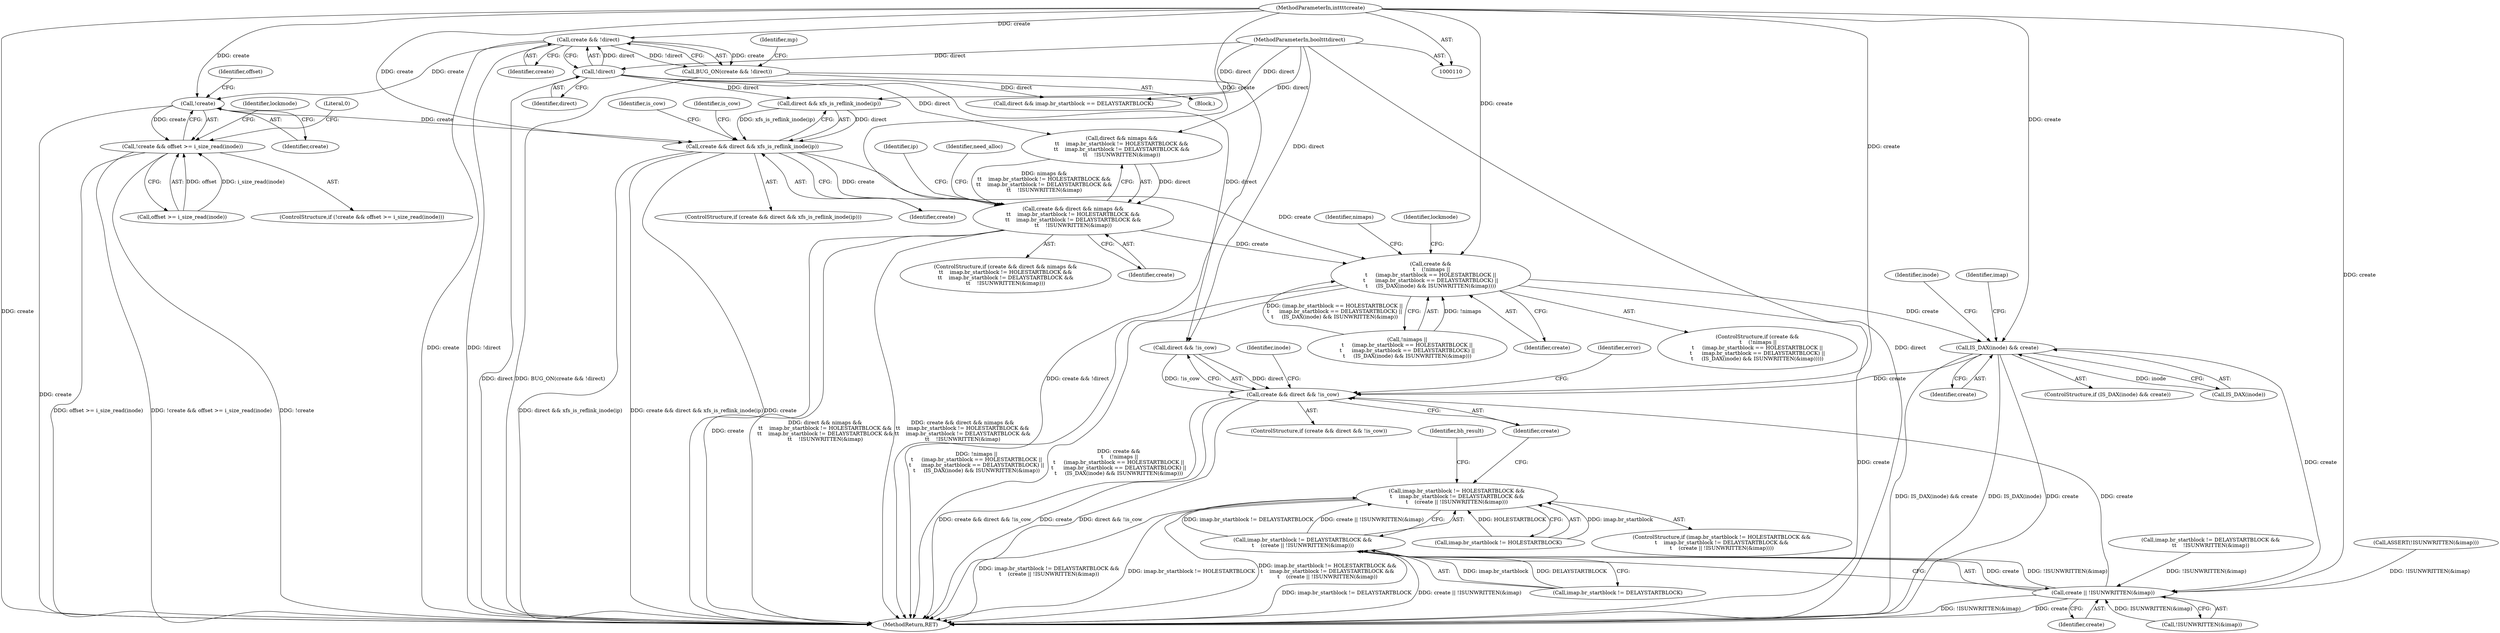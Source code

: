 digraph "0_linux_04197b341f23b908193308b8d63d17ff23232598@API" {
"1000156" [label="(Call,create && !direct)"];
"1000114" [label="(MethodParameterIn,int\t\t\tcreate)"];
"1000158" [label="(Call,!direct)"];
"1000115" [label="(MethodParameterIn,bool\t\t\tdirect)"];
"1000155" [label="(Call,BUG_ON(create && !direct))"];
"1000192" [label="(Call,!create)"];
"1000191" [label="(Call,!create && offset >= i_size_read(inode))"];
"1000246" [label="(Call,create && direct && xfs_is_reflink_inode(ip))"];
"1000279" [label="(Call,create && direct && nimaps &&\n\t\t    imap.br_startblock != HOLESTARTBLOCK &&\n\t\t    imap.br_startblock != DELAYSTARTBLOCK &&\n\t\t    !ISUNWRITTEN(&imap))"];
"1000313" [label="(Call,create &&\n \t    (!nimaps ||\n\t     (imap.br_startblock == HOLESTARTBLOCK ||\n\t      imap.br_startblock == DELAYSTARTBLOCK) ||\n\t     (IS_DAX(inode) && ISUNWRITTEN(&imap))))"];
"1000397" [label="(Call,IS_DAX(inode) && create)"];
"1000429" [label="(Call,create || !ISUNWRITTEN(&imap))"];
"1000423" [label="(Call,imap.br_startblock != DELAYSTARTBLOCK &&\n\t    (create || !ISUNWRITTEN(&imap)))"];
"1000417" [label="(Call,imap.br_startblock != HOLESTARTBLOCK &&\n\t    imap.br_startblock != DELAYSTARTBLOCK &&\n\t    (create || !ISUNWRITTEN(&imap)))"];
"1000437" [label="(Call,create && direct && !is_cow)"];
"1000402" [label="(Call,ASSERT(!ISUNWRITTEN(&imap)))"];
"1000201" [label="(Identifier,lockmode)"];
"1000114" [label="(MethodParameterIn,int\t\t\tcreate)"];
"1000279" [label="(Call,create && direct && nimaps &&\n\t\t    imap.br_startblock != HOLESTARTBLOCK &&\n\t\t    imap.br_startblock != DELAYSTARTBLOCK &&\n\t\t    !ISUNWRITTEN(&imap))"];
"1000439" [label="(Call,direct && !is_cow)"];
"1000281" [label="(Call,direct && nimaps &&\n\t\t    imap.br_startblock != HOLESTARTBLOCK &&\n\t\t    imap.br_startblock != DELAYSTARTBLOCK &&\n\t\t    !ISUNWRITTEN(&imap))"];
"1000191" [label="(Call,!create && offset >= i_size_read(inode))"];
"1000409" [label="(Identifier,inode)"];
"1000159" [label="(Identifier,direct)"];
"1000406" [label="(Identifier,imap)"];
"1000438" [label="(Identifier,create)"];
"1000456" [label="(Identifier,inode)"];
"1000423" [label="(Call,imap.br_startblock != DELAYSTARTBLOCK &&\n\t    (create || !ISUNWRITTEN(&imap)))"];
"1000437" [label="(Call,create && direct && !is_cow)"];
"1000190" [label="(ControlStructure,if (!create && offset >= i_size_read(inode)))"];
"1000424" [label="(Call,imap.br_startblock != DELAYSTARTBLOCK)"];
"1000396" [label="(ControlStructure,if (IS_DAX(inode) && create))"];
"1000308" [label="(Identifier,need_alloc)"];
"1000372" [label="(Identifier,nimaps)"];
"1000431" [label="(Call,!ISUNWRITTEN(&imap))"];
"1000315" [label="(Call,!nimaps ||\n\t     (imap.br_startblock == HOLESTARTBLOCK ||\n\t      imap.br_startblock == DELAYSTARTBLOCK) ||\n\t     (IS_DAX(inode) && ISUNWRITTEN(&imap)))"];
"1000199" [label="(Literal,0)"];
"1000416" [label="(ControlStructure,if (imap.br_startblock != HOLESTARTBLOCK &&\n\t    imap.br_startblock != DELAYSTARTBLOCK &&\n\t    (create || !ISUNWRITTEN(&imap))))"];
"1000291" [label="(Call,imap.br_startblock != DELAYSTARTBLOCK &&\n\t\t    !ISUNWRITTEN(&imap))"];
"1000158" [label="(Call,!direct)"];
"1000156" [label="(Call,create && !direct)"];
"1000280" [label="(Identifier,create)"];
"1000487" [label="(Identifier,bh_result)"];
"1000248" [label="(Call,direct && xfs_is_reflink_inode(ip))"];
"1000418" [label="(Call,imap.br_startblock != HOLESTARTBLOCK)"];
"1000162" [label="(Identifier,mp)"];
"1000436" [label="(ControlStructure,if (create && direct && !is_cow))"];
"1000397" [label="(Call,IS_DAX(inode) && create)"];
"1000494" [label="(Call,direct && imap.br_startblock == DELAYSTARTBLOCK)"];
"1000117" [label="(Block,)"];
"1000253" [label="(Identifier,is_cow)"];
"1000398" [label="(Call,IS_DAX(inode))"];
"1000417" [label="(Call,imap.br_startblock != HOLESTARTBLOCK &&\n\t    imap.br_startblock != DELAYSTARTBLOCK &&\n\t    (create || !ISUNWRITTEN(&imap)))"];
"1000339" [label="(Identifier,lockmode)"];
"1000400" [label="(Identifier,create)"];
"1000193" [label="(Identifier,create)"];
"1000509" [label="(MethodReturn,RET)"];
"1000278" [label="(ControlStructure,if (create && direct && nimaps &&\n\t\t    imap.br_startblock != HOLESTARTBLOCK &&\n\t\t    imap.br_startblock != DELAYSTARTBLOCK &&\n\t\t    !ISUNWRITTEN(&imap)))"];
"1000245" [label="(ControlStructure,if (create && direct && xfs_is_reflink_inode(ip)))"];
"1000246" [label="(Call,create && direct && xfs_is_reflink_inode(ip))"];
"1000247" [label="(Identifier,create)"];
"1000192" [label="(Call,!create)"];
"1000314" [label="(Identifier,create)"];
"1000312" [label="(ControlStructure,if (create &&\n \t    (!nimaps ||\n\t     (imap.br_startblock == HOLESTARTBLOCK ||\n\t      imap.br_startblock == DELAYSTARTBLOCK) ||\n\t     (IS_DAX(inode) && ISUNWRITTEN(&imap)))))"];
"1000115" [label="(MethodParameterIn,bool\t\t\tdirect)"];
"1000157" [label="(Identifier,create)"];
"1000445" [label="(Identifier,error)"];
"1000313" [label="(Call,create &&\n \t    (!nimaps ||\n\t     (imap.br_startblock == HOLESTARTBLOCK ||\n\t      imap.br_startblock == DELAYSTARTBLOCK) ||\n\t     (IS_DAX(inode) && ISUNWRITTEN(&imap))))"];
"1000263" [label="(Identifier,is_cow)"];
"1000195" [label="(Identifier,offset)"];
"1000302" [label="(Identifier,ip)"];
"1000430" [label="(Identifier,create)"];
"1000194" [label="(Call,offset >= i_size_read(inode))"];
"1000429" [label="(Call,create || !ISUNWRITTEN(&imap))"];
"1000155" [label="(Call,BUG_ON(create && !direct))"];
"1000156" -> "1000155"  [label="AST: "];
"1000156" -> "1000157"  [label="CFG: "];
"1000156" -> "1000158"  [label="CFG: "];
"1000157" -> "1000156"  [label="AST: "];
"1000158" -> "1000156"  [label="AST: "];
"1000155" -> "1000156"  [label="CFG: "];
"1000156" -> "1000509"  [label="DDG: create"];
"1000156" -> "1000509"  [label="DDG: !direct"];
"1000156" -> "1000155"  [label="DDG: create"];
"1000156" -> "1000155"  [label="DDG: !direct"];
"1000114" -> "1000156"  [label="DDG: create"];
"1000158" -> "1000156"  [label="DDG: direct"];
"1000156" -> "1000192"  [label="DDG: create"];
"1000114" -> "1000110"  [label="AST: "];
"1000114" -> "1000509"  [label="DDG: create"];
"1000114" -> "1000192"  [label="DDG: create"];
"1000114" -> "1000246"  [label="DDG: create"];
"1000114" -> "1000279"  [label="DDG: create"];
"1000114" -> "1000313"  [label="DDG: create"];
"1000114" -> "1000397"  [label="DDG: create"];
"1000114" -> "1000429"  [label="DDG: create"];
"1000114" -> "1000437"  [label="DDG: create"];
"1000158" -> "1000159"  [label="CFG: "];
"1000159" -> "1000158"  [label="AST: "];
"1000158" -> "1000509"  [label="DDG: direct"];
"1000115" -> "1000158"  [label="DDG: direct"];
"1000158" -> "1000248"  [label="DDG: direct"];
"1000158" -> "1000281"  [label="DDG: direct"];
"1000158" -> "1000439"  [label="DDG: direct"];
"1000158" -> "1000494"  [label="DDG: direct"];
"1000115" -> "1000110"  [label="AST: "];
"1000115" -> "1000509"  [label="DDG: direct"];
"1000115" -> "1000248"  [label="DDG: direct"];
"1000115" -> "1000281"  [label="DDG: direct"];
"1000115" -> "1000439"  [label="DDG: direct"];
"1000115" -> "1000494"  [label="DDG: direct"];
"1000155" -> "1000117"  [label="AST: "];
"1000162" -> "1000155"  [label="CFG: "];
"1000155" -> "1000509"  [label="DDG: BUG_ON(create && !direct)"];
"1000155" -> "1000509"  [label="DDG: create && !direct"];
"1000192" -> "1000191"  [label="AST: "];
"1000192" -> "1000193"  [label="CFG: "];
"1000193" -> "1000192"  [label="AST: "];
"1000195" -> "1000192"  [label="CFG: "];
"1000191" -> "1000192"  [label="CFG: "];
"1000192" -> "1000509"  [label="DDG: create"];
"1000192" -> "1000191"  [label="DDG: create"];
"1000192" -> "1000246"  [label="DDG: create"];
"1000191" -> "1000190"  [label="AST: "];
"1000191" -> "1000194"  [label="CFG: "];
"1000194" -> "1000191"  [label="AST: "];
"1000199" -> "1000191"  [label="CFG: "];
"1000201" -> "1000191"  [label="CFG: "];
"1000191" -> "1000509"  [label="DDG: offset >= i_size_read(inode)"];
"1000191" -> "1000509"  [label="DDG: !create && offset >= i_size_read(inode)"];
"1000191" -> "1000509"  [label="DDG: !create"];
"1000194" -> "1000191"  [label="DDG: offset"];
"1000194" -> "1000191"  [label="DDG: i_size_read(inode)"];
"1000246" -> "1000245"  [label="AST: "];
"1000246" -> "1000247"  [label="CFG: "];
"1000246" -> "1000248"  [label="CFG: "];
"1000247" -> "1000246"  [label="AST: "];
"1000248" -> "1000246"  [label="AST: "];
"1000253" -> "1000246"  [label="CFG: "];
"1000263" -> "1000246"  [label="CFG: "];
"1000246" -> "1000509"  [label="DDG: direct && xfs_is_reflink_inode(ip)"];
"1000246" -> "1000509"  [label="DDG: create && direct && xfs_is_reflink_inode(ip)"];
"1000246" -> "1000509"  [label="DDG: create"];
"1000248" -> "1000246"  [label="DDG: direct"];
"1000248" -> "1000246"  [label="DDG: xfs_is_reflink_inode(ip)"];
"1000246" -> "1000279"  [label="DDG: create"];
"1000246" -> "1000313"  [label="DDG: create"];
"1000279" -> "1000278"  [label="AST: "];
"1000279" -> "1000280"  [label="CFG: "];
"1000279" -> "1000281"  [label="CFG: "];
"1000280" -> "1000279"  [label="AST: "];
"1000281" -> "1000279"  [label="AST: "];
"1000302" -> "1000279"  [label="CFG: "];
"1000308" -> "1000279"  [label="CFG: "];
"1000279" -> "1000509"  [label="DDG: create"];
"1000279" -> "1000509"  [label="DDG: direct && nimaps &&\n\t\t    imap.br_startblock != HOLESTARTBLOCK &&\n\t\t    imap.br_startblock != DELAYSTARTBLOCK &&\n\t\t    !ISUNWRITTEN(&imap)"];
"1000279" -> "1000509"  [label="DDG: create && direct && nimaps &&\n\t\t    imap.br_startblock != HOLESTARTBLOCK &&\n\t\t    imap.br_startblock != DELAYSTARTBLOCK &&\n\t\t    !ISUNWRITTEN(&imap)"];
"1000281" -> "1000279"  [label="DDG: direct"];
"1000281" -> "1000279"  [label="DDG: nimaps &&\n\t\t    imap.br_startblock != HOLESTARTBLOCK &&\n\t\t    imap.br_startblock != DELAYSTARTBLOCK &&\n\t\t    !ISUNWRITTEN(&imap)"];
"1000279" -> "1000313"  [label="DDG: create"];
"1000313" -> "1000312"  [label="AST: "];
"1000313" -> "1000314"  [label="CFG: "];
"1000313" -> "1000315"  [label="CFG: "];
"1000314" -> "1000313"  [label="AST: "];
"1000315" -> "1000313"  [label="AST: "];
"1000339" -> "1000313"  [label="CFG: "];
"1000372" -> "1000313"  [label="CFG: "];
"1000313" -> "1000509"  [label="DDG: !nimaps ||\n\t     (imap.br_startblock == HOLESTARTBLOCK ||\n\t      imap.br_startblock == DELAYSTARTBLOCK) ||\n\t     (IS_DAX(inode) && ISUNWRITTEN(&imap))"];
"1000313" -> "1000509"  [label="DDG: create &&\n \t    (!nimaps ||\n\t     (imap.br_startblock == HOLESTARTBLOCK ||\n\t      imap.br_startblock == DELAYSTARTBLOCK) ||\n\t     (IS_DAX(inode) && ISUNWRITTEN(&imap)))"];
"1000313" -> "1000509"  [label="DDG: create"];
"1000315" -> "1000313"  [label="DDG: !nimaps"];
"1000315" -> "1000313"  [label="DDG: (imap.br_startblock == HOLESTARTBLOCK ||\n\t      imap.br_startblock == DELAYSTARTBLOCK) ||\n\t     (IS_DAX(inode) && ISUNWRITTEN(&imap))"];
"1000313" -> "1000397"  [label="DDG: create"];
"1000397" -> "1000396"  [label="AST: "];
"1000397" -> "1000398"  [label="CFG: "];
"1000397" -> "1000400"  [label="CFG: "];
"1000398" -> "1000397"  [label="AST: "];
"1000400" -> "1000397"  [label="AST: "];
"1000406" -> "1000397"  [label="CFG: "];
"1000409" -> "1000397"  [label="CFG: "];
"1000397" -> "1000509"  [label="DDG: IS_DAX(inode) && create"];
"1000397" -> "1000509"  [label="DDG: IS_DAX(inode)"];
"1000397" -> "1000509"  [label="DDG: create"];
"1000398" -> "1000397"  [label="DDG: inode"];
"1000397" -> "1000429"  [label="DDG: create"];
"1000397" -> "1000437"  [label="DDG: create"];
"1000429" -> "1000423"  [label="AST: "];
"1000429" -> "1000430"  [label="CFG: "];
"1000429" -> "1000431"  [label="CFG: "];
"1000430" -> "1000429"  [label="AST: "];
"1000431" -> "1000429"  [label="AST: "];
"1000423" -> "1000429"  [label="CFG: "];
"1000429" -> "1000509"  [label="DDG: !ISUNWRITTEN(&imap)"];
"1000429" -> "1000509"  [label="DDG: create"];
"1000429" -> "1000423"  [label="DDG: create"];
"1000429" -> "1000423"  [label="DDG: !ISUNWRITTEN(&imap)"];
"1000402" -> "1000429"  [label="DDG: !ISUNWRITTEN(&imap)"];
"1000291" -> "1000429"  [label="DDG: !ISUNWRITTEN(&imap)"];
"1000431" -> "1000429"  [label="DDG: ISUNWRITTEN(&imap)"];
"1000429" -> "1000437"  [label="DDG: create"];
"1000423" -> "1000417"  [label="AST: "];
"1000423" -> "1000424"  [label="CFG: "];
"1000424" -> "1000423"  [label="AST: "];
"1000417" -> "1000423"  [label="CFG: "];
"1000423" -> "1000509"  [label="DDG: imap.br_startblock != DELAYSTARTBLOCK"];
"1000423" -> "1000509"  [label="DDG: create || !ISUNWRITTEN(&imap)"];
"1000423" -> "1000417"  [label="DDG: imap.br_startblock != DELAYSTARTBLOCK"];
"1000423" -> "1000417"  [label="DDG: create || !ISUNWRITTEN(&imap)"];
"1000424" -> "1000423"  [label="DDG: imap.br_startblock"];
"1000424" -> "1000423"  [label="DDG: DELAYSTARTBLOCK"];
"1000417" -> "1000416"  [label="AST: "];
"1000417" -> "1000418"  [label="CFG: "];
"1000418" -> "1000417"  [label="AST: "];
"1000438" -> "1000417"  [label="CFG: "];
"1000487" -> "1000417"  [label="CFG: "];
"1000417" -> "1000509"  [label="DDG: imap.br_startblock != DELAYSTARTBLOCK &&\n\t    (create || !ISUNWRITTEN(&imap))"];
"1000417" -> "1000509"  [label="DDG: imap.br_startblock != HOLESTARTBLOCK"];
"1000417" -> "1000509"  [label="DDG: imap.br_startblock != HOLESTARTBLOCK &&\n\t    imap.br_startblock != DELAYSTARTBLOCK &&\n\t    (create || !ISUNWRITTEN(&imap))"];
"1000418" -> "1000417"  [label="DDG: imap.br_startblock"];
"1000418" -> "1000417"  [label="DDG: HOLESTARTBLOCK"];
"1000437" -> "1000436"  [label="AST: "];
"1000437" -> "1000438"  [label="CFG: "];
"1000437" -> "1000439"  [label="CFG: "];
"1000438" -> "1000437"  [label="AST: "];
"1000439" -> "1000437"  [label="AST: "];
"1000445" -> "1000437"  [label="CFG: "];
"1000456" -> "1000437"  [label="CFG: "];
"1000437" -> "1000509"  [label="DDG: create && direct && !is_cow"];
"1000437" -> "1000509"  [label="DDG: create"];
"1000437" -> "1000509"  [label="DDG: direct && !is_cow"];
"1000439" -> "1000437"  [label="DDG: direct"];
"1000439" -> "1000437"  [label="DDG: !is_cow"];
}
